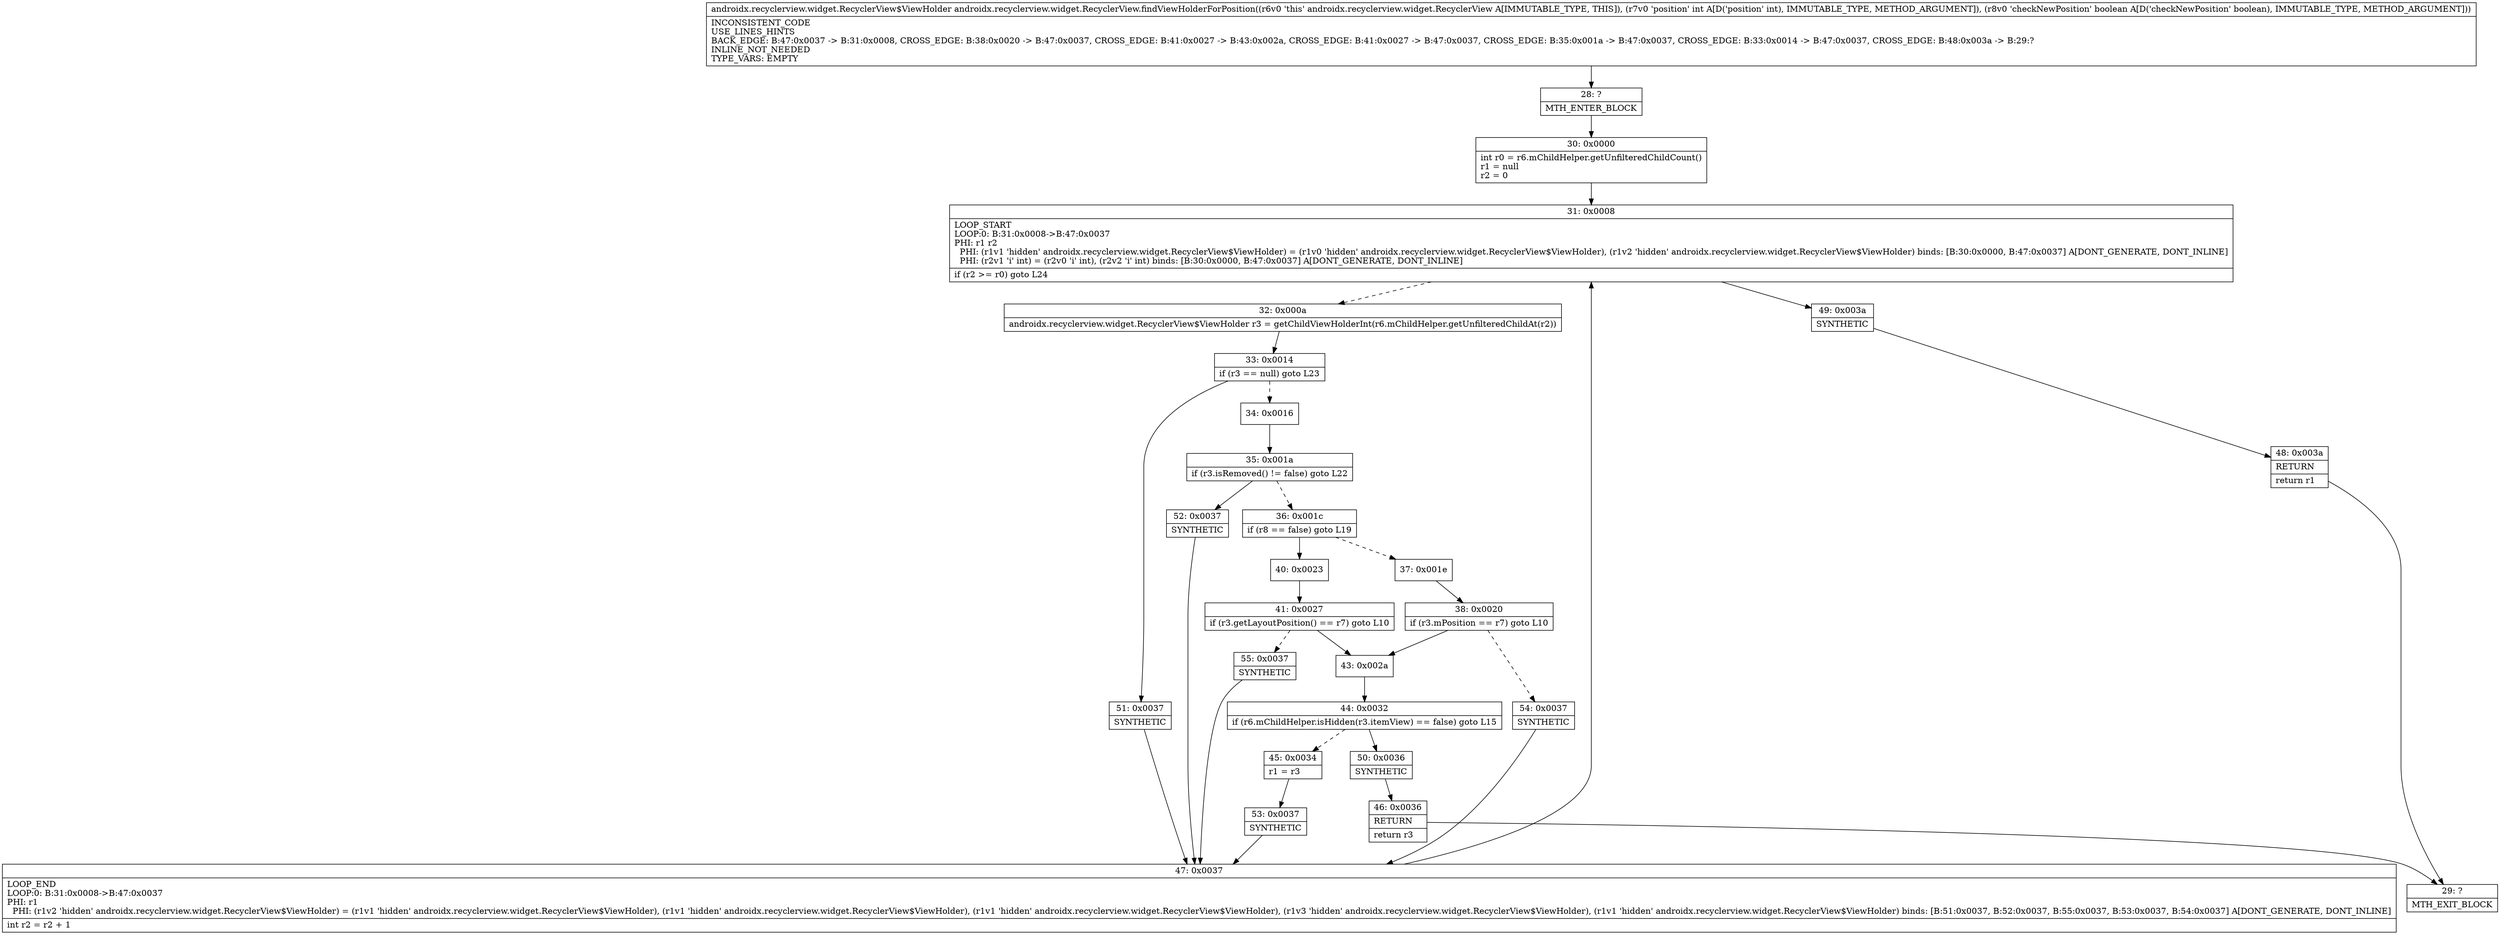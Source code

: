 digraph "CFG forandroidx.recyclerview.widget.RecyclerView.findViewHolderForPosition(IZ)Landroidx\/recyclerview\/widget\/RecyclerView$ViewHolder;" {
Node_28 [shape=record,label="{28\:\ ?|MTH_ENTER_BLOCK\l}"];
Node_30 [shape=record,label="{30\:\ 0x0000|int r0 = r6.mChildHelper.getUnfilteredChildCount()\lr1 = null\lr2 = 0\l}"];
Node_31 [shape=record,label="{31\:\ 0x0008|LOOP_START\lLOOP:0: B:31:0x0008\-\>B:47:0x0037\lPHI: r1 r2 \l  PHI: (r1v1 'hidden' androidx.recyclerview.widget.RecyclerView$ViewHolder) = (r1v0 'hidden' androidx.recyclerview.widget.RecyclerView$ViewHolder), (r1v2 'hidden' androidx.recyclerview.widget.RecyclerView$ViewHolder) binds: [B:30:0x0000, B:47:0x0037] A[DONT_GENERATE, DONT_INLINE]\l  PHI: (r2v1 'i' int) = (r2v0 'i' int), (r2v2 'i' int) binds: [B:30:0x0000, B:47:0x0037] A[DONT_GENERATE, DONT_INLINE]\l|if (r2 \>= r0) goto L24\l}"];
Node_32 [shape=record,label="{32\:\ 0x000a|androidx.recyclerview.widget.RecyclerView$ViewHolder r3 = getChildViewHolderInt(r6.mChildHelper.getUnfilteredChildAt(r2))\l}"];
Node_33 [shape=record,label="{33\:\ 0x0014|if (r3 == null) goto L23\l}"];
Node_34 [shape=record,label="{34\:\ 0x0016}"];
Node_35 [shape=record,label="{35\:\ 0x001a|if (r3.isRemoved() != false) goto L22\l}"];
Node_36 [shape=record,label="{36\:\ 0x001c|if (r8 == false) goto L19\l}"];
Node_37 [shape=record,label="{37\:\ 0x001e}"];
Node_38 [shape=record,label="{38\:\ 0x0020|if (r3.mPosition == r7) goto L10\l}"];
Node_43 [shape=record,label="{43\:\ 0x002a}"];
Node_44 [shape=record,label="{44\:\ 0x0032|if (r6.mChildHelper.isHidden(r3.itemView) == false) goto L15\l}"];
Node_45 [shape=record,label="{45\:\ 0x0034|r1 = r3\l}"];
Node_53 [shape=record,label="{53\:\ 0x0037|SYNTHETIC\l}"];
Node_47 [shape=record,label="{47\:\ 0x0037|LOOP_END\lLOOP:0: B:31:0x0008\-\>B:47:0x0037\lPHI: r1 \l  PHI: (r1v2 'hidden' androidx.recyclerview.widget.RecyclerView$ViewHolder) = (r1v1 'hidden' androidx.recyclerview.widget.RecyclerView$ViewHolder), (r1v1 'hidden' androidx.recyclerview.widget.RecyclerView$ViewHolder), (r1v1 'hidden' androidx.recyclerview.widget.RecyclerView$ViewHolder), (r1v3 'hidden' androidx.recyclerview.widget.RecyclerView$ViewHolder), (r1v1 'hidden' androidx.recyclerview.widget.RecyclerView$ViewHolder) binds: [B:51:0x0037, B:52:0x0037, B:55:0x0037, B:53:0x0037, B:54:0x0037] A[DONT_GENERATE, DONT_INLINE]\l|int r2 = r2 + 1\l}"];
Node_50 [shape=record,label="{50\:\ 0x0036|SYNTHETIC\l}"];
Node_46 [shape=record,label="{46\:\ 0x0036|RETURN\l|return r3\l}"];
Node_29 [shape=record,label="{29\:\ ?|MTH_EXIT_BLOCK\l}"];
Node_54 [shape=record,label="{54\:\ 0x0037|SYNTHETIC\l}"];
Node_40 [shape=record,label="{40\:\ 0x0023}"];
Node_41 [shape=record,label="{41\:\ 0x0027|if (r3.getLayoutPosition() == r7) goto L10\l}"];
Node_55 [shape=record,label="{55\:\ 0x0037|SYNTHETIC\l}"];
Node_52 [shape=record,label="{52\:\ 0x0037|SYNTHETIC\l}"];
Node_51 [shape=record,label="{51\:\ 0x0037|SYNTHETIC\l}"];
Node_49 [shape=record,label="{49\:\ 0x003a|SYNTHETIC\l}"];
Node_48 [shape=record,label="{48\:\ 0x003a|RETURN\l|return r1\l}"];
MethodNode[shape=record,label="{androidx.recyclerview.widget.RecyclerView$ViewHolder androidx.recyclerview.widget.RecyclerView.findViewHolderForPosition((r6v0 'this' androidx.recyclerview.widget.RecyclerView A[IMMUTABLE_TYPE, THIS]), (r7v0 'position' int A[D('position' int), IMMUTABLE_TYPE, METHOD_ARGUMENT]), (r8v0 'checkNewPosition' boolean A[D('checkNewPosition' boolean), IMMUTABLE_TYPE, METHOD_ARGUMENT]))  | INCONSISTENT_CODE\lUSE_LINES_HINTS\lBACK_EDGE: B:47:0x0037 \-\> B:31:0x0008, CROSS_EDGE: B:38:0x0020 \-\> B:47:0x0037, CROSS_EDGE: B:41:0x0027 \-\> B:43:0x002a, CROSS_EDGE: B:41:0x0027 \-\> B:47:0x0037, CROSS_EDGE: B:35:0x001a \-\> B:47:0x0037, CROSS_EDGE: B:33:0x0014 \-\> B:47:0x0037, CROSS_EDGE: B:48:0x003a \-\> B:29:?\lINLINE_NOT_NEEDED\lTYPE_VARS: EMPTY\l}"];
MethodNode -> Node_28;Node_28 -> Node_30;
Node_30 -> Node_31;
Node_31 -> Node_32[style=dashed];
Node_31 -> Node_49;
Node_32 -> Node_33;
Node_33 -> Node_34[style=dashed];
Node_33 -> Node_51;
Node_34 -> Node_35;
Node_35 -> Node_36[style=dashed];
Node_35 -> Node_52;
Node_36 -> Node_37[style=dashed];
Node_36 -> Node_40;
Node_37 -> Node_38;
Node_38 -> Node_43;
Node_38 -> Node_54[style=dashed];
Node_43 -> Node_44;
Node_44 -> Node_45[style=dashed];
Node_44 -> Node_50;
Node_45 -> Node_53;
Node_53 -> Node_47;
Node_47 -> Node_31;
Node_50 -> Node_46;
Node_46 -> Node_29;
Node_54 -> Node_47;
Node_40 -> Node_41;
Node_41 -> Node_43;
Node_41 -> Node_55[style=dashed];
Node_55 -> Node_47;
Node_52 -> Node_47;
Node_51 -> Node_47;
Node_49 -> Node_48;
Node_48 -> Node_29;
}

